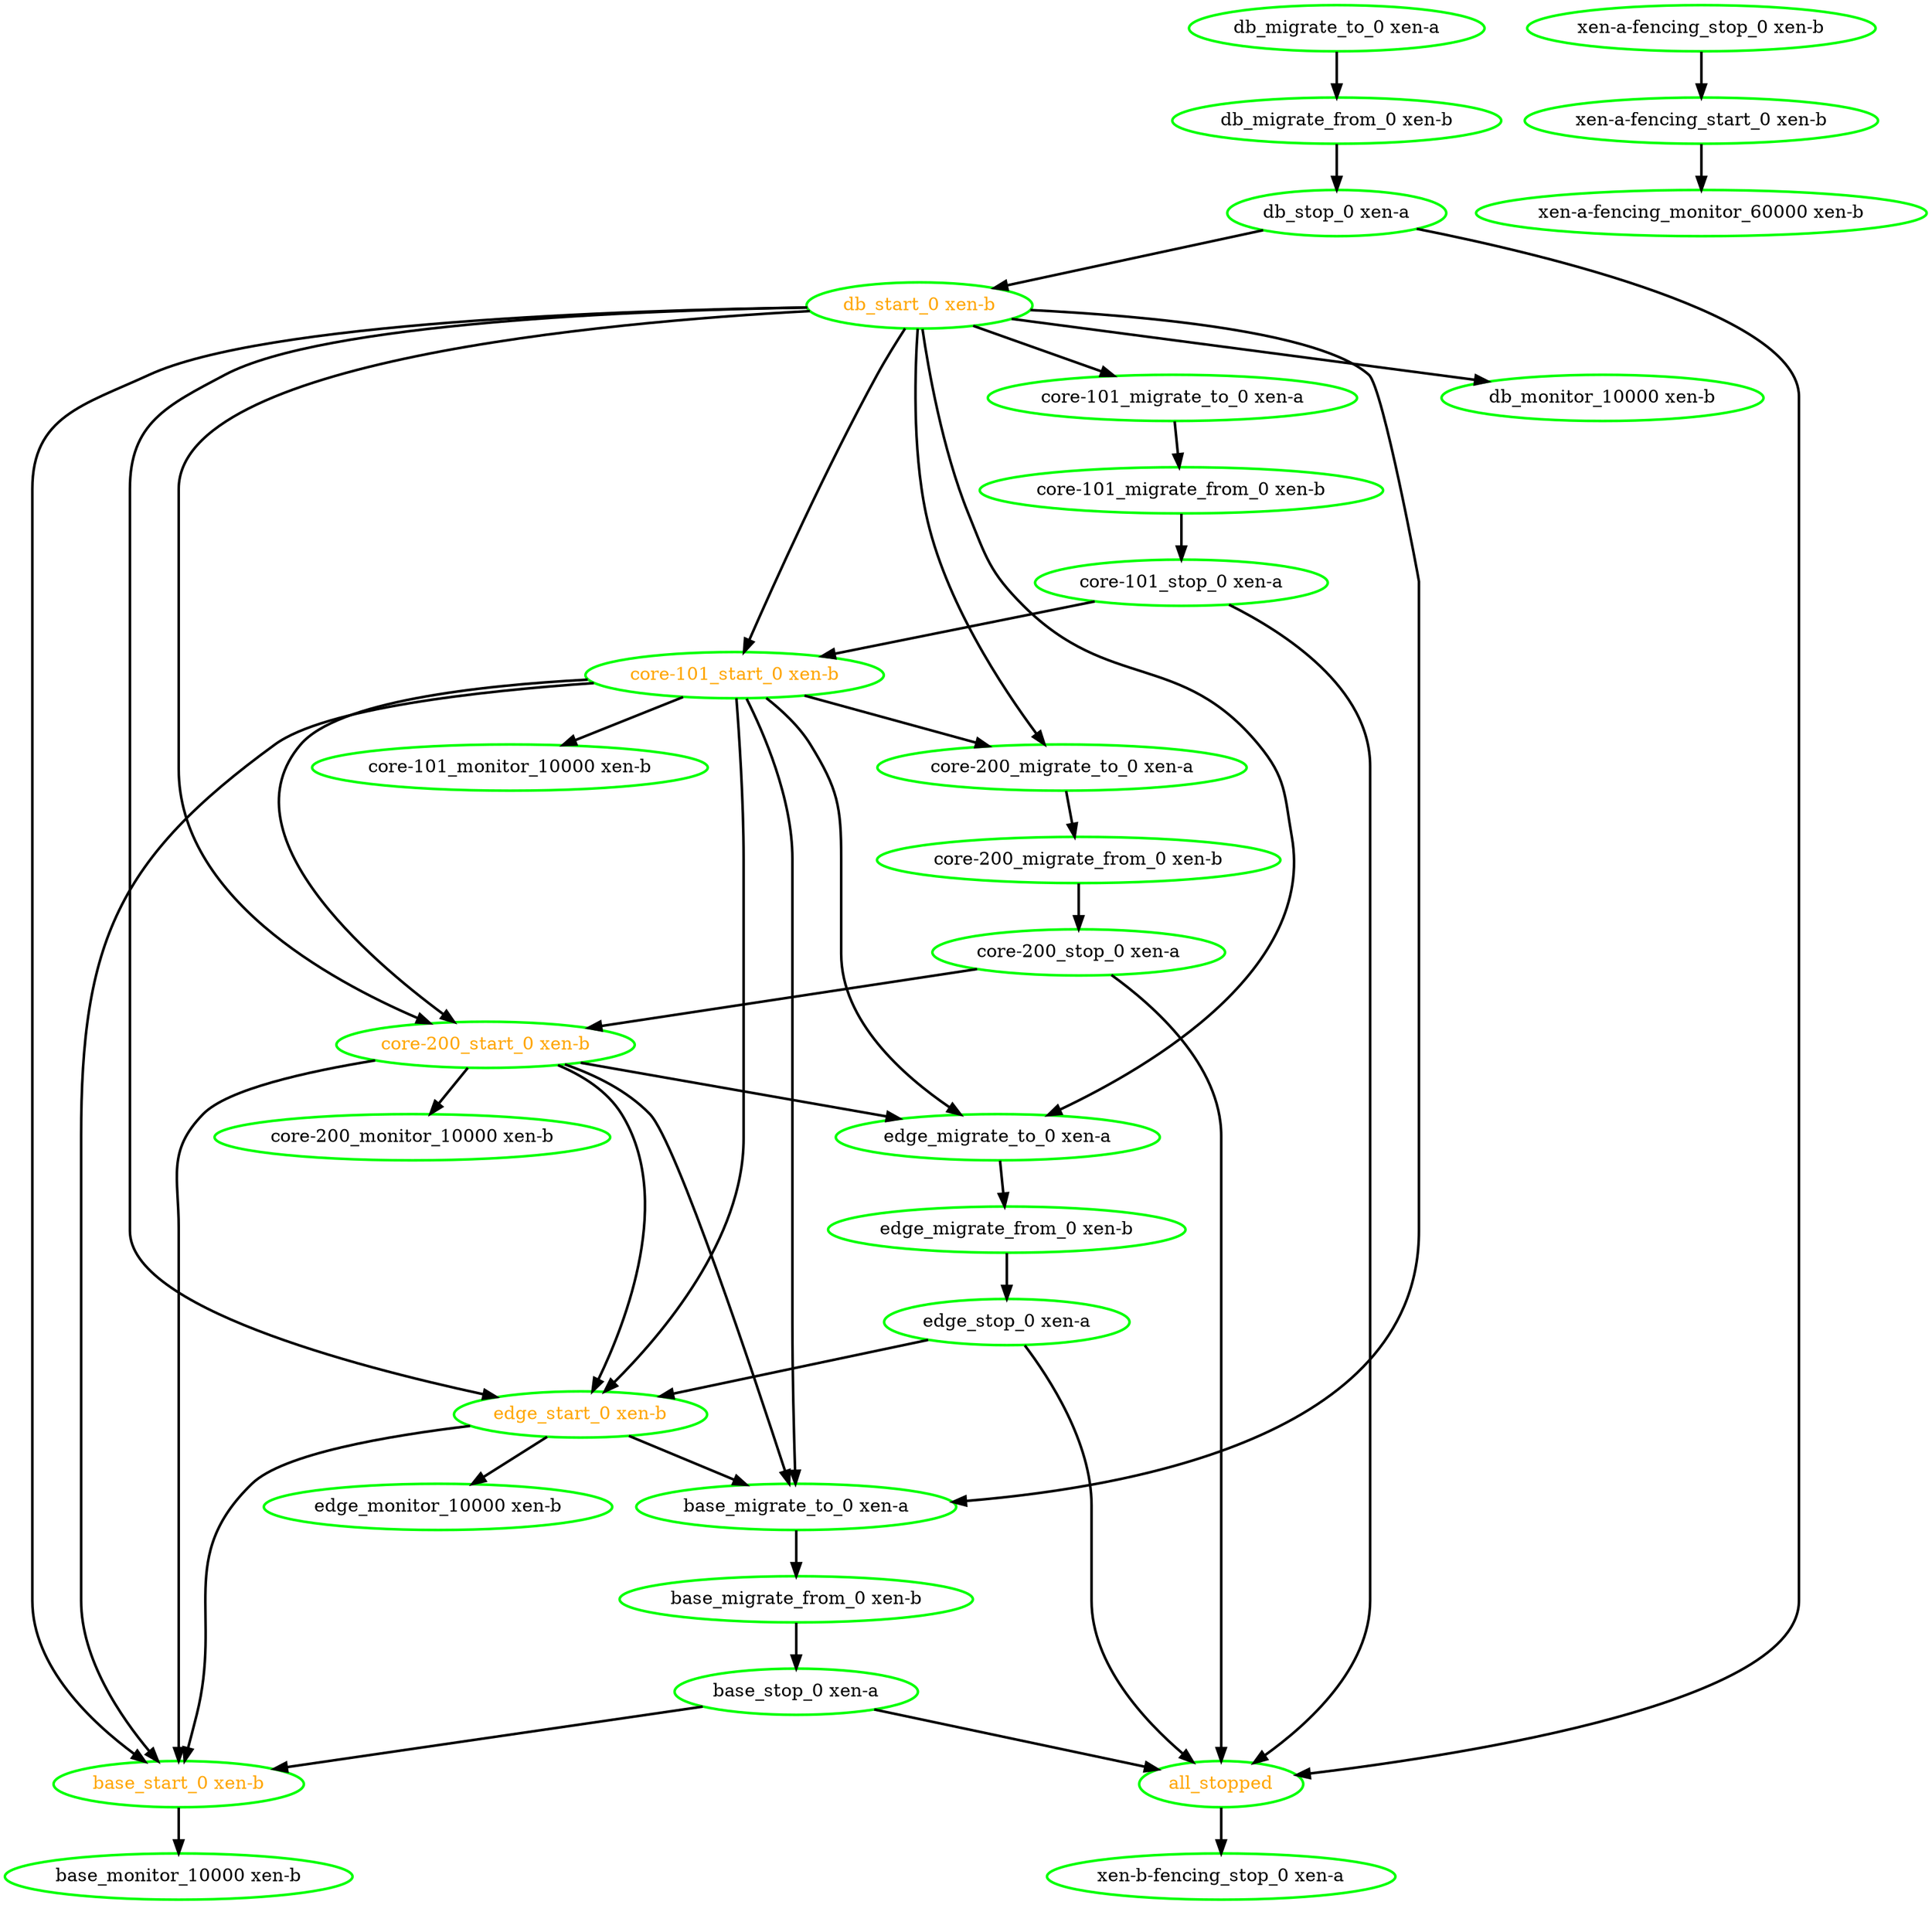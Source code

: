digraph "g" {
"all_stopped" -> "xen-b-fencing_stop_0 xen-a" [ style = bold]
"all_stopped" [ style=bold color="green" fontcolor="orange" ]
"base_migrate_from_0 xen-b" -> "base_stop_0 xen-a" [ style = bold]
"base_migrate_from_0 xen-b" [ style=bold color="green" fontcolor="black" ]
"base_migrate_to_0 xen-a" -> "base_migrate_from_0 xen-b" [ style = bold]
"base_migrate_to_0 xen-a" [ style=bold color="green" fontcolor="black" ]
"base_monitor_10000 xen-b" [ style=bold color="green" fontcolor="black" ]
"base_start_0 xen-b" -> "base_monitor_10000 xen-b" [ style = bold]
"base_start_0 xen-b" [ style=bold color="green" fontcolor="orange" ]
"base_stop_0 xen-a" -> "all_stopped" [ style = bold]
"base_stop_0 xen-a" -> "base_start_0 xen-b" [ style = bold]
"base_stop_0 xen-a" [ style=bold color="green" fontcolor="black" ]
"core-101_migrate_from_0 xen-b" -> "core-101_stop_0 xen-a" [ style = bold]
"core-101_migrate_from_0 xen-b" [ style=bold color="green" fontcolor="black" ]
"core-101_migrate_to_0 xen-a" -> "core-101_migrate_from_0 xen-b" [ style = bold]
"core-101_migrate_to_0 xen-a" [ style=bold color="green" fontcolor="black" ]
"core-101_monitor_10000 xen-b" [ style=bold color="green" fontcolor="black" ]
"core-101_start_0 xen-b" -> "base_migrate_to_0 xen-a" [ style = bold]
"core-101_start_0 xen-b" -> "base_start_0 xen-b" [ style = bold]
"core-101_start_0 xen-b" -> "core-101_monitor_10000 xen-b" [ style = bold]
"core-101_start_0 xen-b" -> "core-200_migrate_to_0 xen-a" [ style = bold]
"core-101_start_0 xen-b" -> "core-200_start_0 xen-b" [ style = bold]
"core-101_start_0 xen-b" -> "edge_migrate_to_0 xen-a" [ style = bold]
"core-101_start_0 xen-b" -> "edge_start_0 xen-b" [ style = bold]
"core-101_start_0 xen-b" [ style=bold color="green" fontcolor="orange" ]
"core-101_stop_0 xen-a" -> "all_stopped" [ style = bold]
"core-101_stop_0 xen-a" -> "core-101_start_0 xen-b" [ style = bold]
"core-101_stop_0 xen-a" [ style=bold color="green" fontcolor="black" ]
"core-200_migrate_from_0 xen-b" -> "core-200_stop_0 xen-a" [ style = bold]
"core-200_migrate_from_0 xen-b" [ style=bold color="green" fontcolor="black" ]
"core-200_migrate_to_0 xen-a" -> "core-200_migrate_from_0 xen-b" [ style = bold]
"core-200_migrate_to_0 xen-a" [ style=bold color="green" fontcolor="black" ]
"core-200_monitor_10000 xen-b" [ style=bold color="green" fontcolor="black" ]
"core-200_start_0 xen-b" -> "base_migrate_to_0 xen-a" [ style = bold]
"core-200_start_0 xen-b" -> "base_start_0 xen-b" [ style = bold]
"core-200_start_0 xen-b" -> "core-200_monitor_10000 xen-b" [ style = bold]
"core-200_start_0 xen-b" -> "edge_migrate_to_0 xen-a" [ style = bold]
"core-200_start_0 xen-b" -> "edge_start_0 xen-b" [ style = bold]
"core-200_start_0 xen-b" [ style=bold color="green" fontcolor="orange" ]
"core-200_stop_0 xen-a" -> "all_stopped" [ style = bold]
"core-200_stop_0 xen-a" -> "core-200_start_0 xen-b" [ style = bold]
"core-200_stop_0 xen-a" [ style=bold color="green" fontcolor="black" ]
"db_migrate_from_0 xen-b" -> "db_stop_0 xen-a" [ style = bold]
"db_migrate_from_0 xen-b" [ style=bold color="green" fontcolor="black" ]
"db_migrate_to_0 xen-a" -> "db_migrate_from_0 xen-b" [ style = bold]
"db_migrate_to_0 xen-a" [ style=bold color="green" fontcolor="black" ]
"db_monitor_10000 xen-b" [ style=bold color="green" fontcolor="black" ]
"db_start_0 xen-b" -> "base_migrate_to_0 xen-a" [ style = bold]
"db_start_0 xen-b" -> "base_start_0 xen-b" [ style = bold]
"db_start_0 xen-b" -> "core-101_migrate_to_0 xen-a" [ style = bold]
"db_start_0 xen-b" -> "core-101_start_0 xen-b" [ style = bold]
"db_start_0 xen-b" -> "core-200_migrate_to_0 xen-a" [ style = bold]
"db_start_0 xen-b" -> "core-200_start_0 xen-b" [ style = bold]
"db_start_0 xen-b" -> "db_monitor_10000 xen-b" [ style = bold]
"db_start_0 xen-b" -> "edge_migrate_to_0 xen-a" [ style = bold]
"db_start_0 xen-b" -> "edge_start_0 xen-b" [ style = bold]
"db_start_0 xen-b" [ style=bold color="green" fontcolor="orange" ]
"db_stop_0 xen-a" -> "all_stopped" [ style = bold]
"db_stop_0 xen-a" -> "db_start_0 xen-b" [ style = bold]
"db_stop_0 xen-a" [ style=bold color="green" fontcolor="black" ]
"edge_migrate_from_0 xen-b" -> "edge_stop_0 xen-a" [ style = bold]
"edge_migrate_from_0 xen-b" [ style=bold color="green" fontcolor="black" ]
"edge_migrate_to_0 xen-a" -> "edge_migrate_from_0 xen-b" [ style = bold]
"edge_migrate_to_0 xen-a" [ style=bold color="green" fontcolor="black" ]
"edge_monitor_10000 xen-b" [ style=bold color="green" fontcolor="black" ]
"edge_start_0 xen-b" -> "base_migrate_to_0 xen-a" [ style = bold]
"edge_start_0 xen-b" -> "base_start_0 xen-b" [ style = bold]
"edge_start_0 xen-b" -> "edge_monitor_10000 xen-b" [ style = bold]
"edge_start_0 xen-b" [ style=bold color="green" fontcolor="orange" ]
"edge_stop_0 xen-a" -> "all_stopped" [ style = bold]
"edge_stop_0 xen-a" -> "edge_start_0 xen-b" [ style = bold]
"edge_stop_0 xen-a" [ style=bold color="green" fontcolor="black" ]
"xen-a-fencing_monitor_60000 xen-b" [ style=bold color="green" fontcolor="black" ]
"xen-a-fencing_start_0 xen-b" -> "xen-a-fencing_monitor_60000 xen-b" [ style = bold]
"xen-a-fencing_start_0 xen-b" [ style=bold color="green" fontcolor="black" ]
"xen-a-fencing_stop_0 xen-b" -> "xen-a-fencing_start_0 xen-b" [ style = bold]
"xen-a-fencing_stop_0 xen-b" [ style=bold color="green" fontcolor="black" ]
"xen-b-fencing_stop_0 xen-a" [ style=bold color="green" fontcolor="black" ]
}
